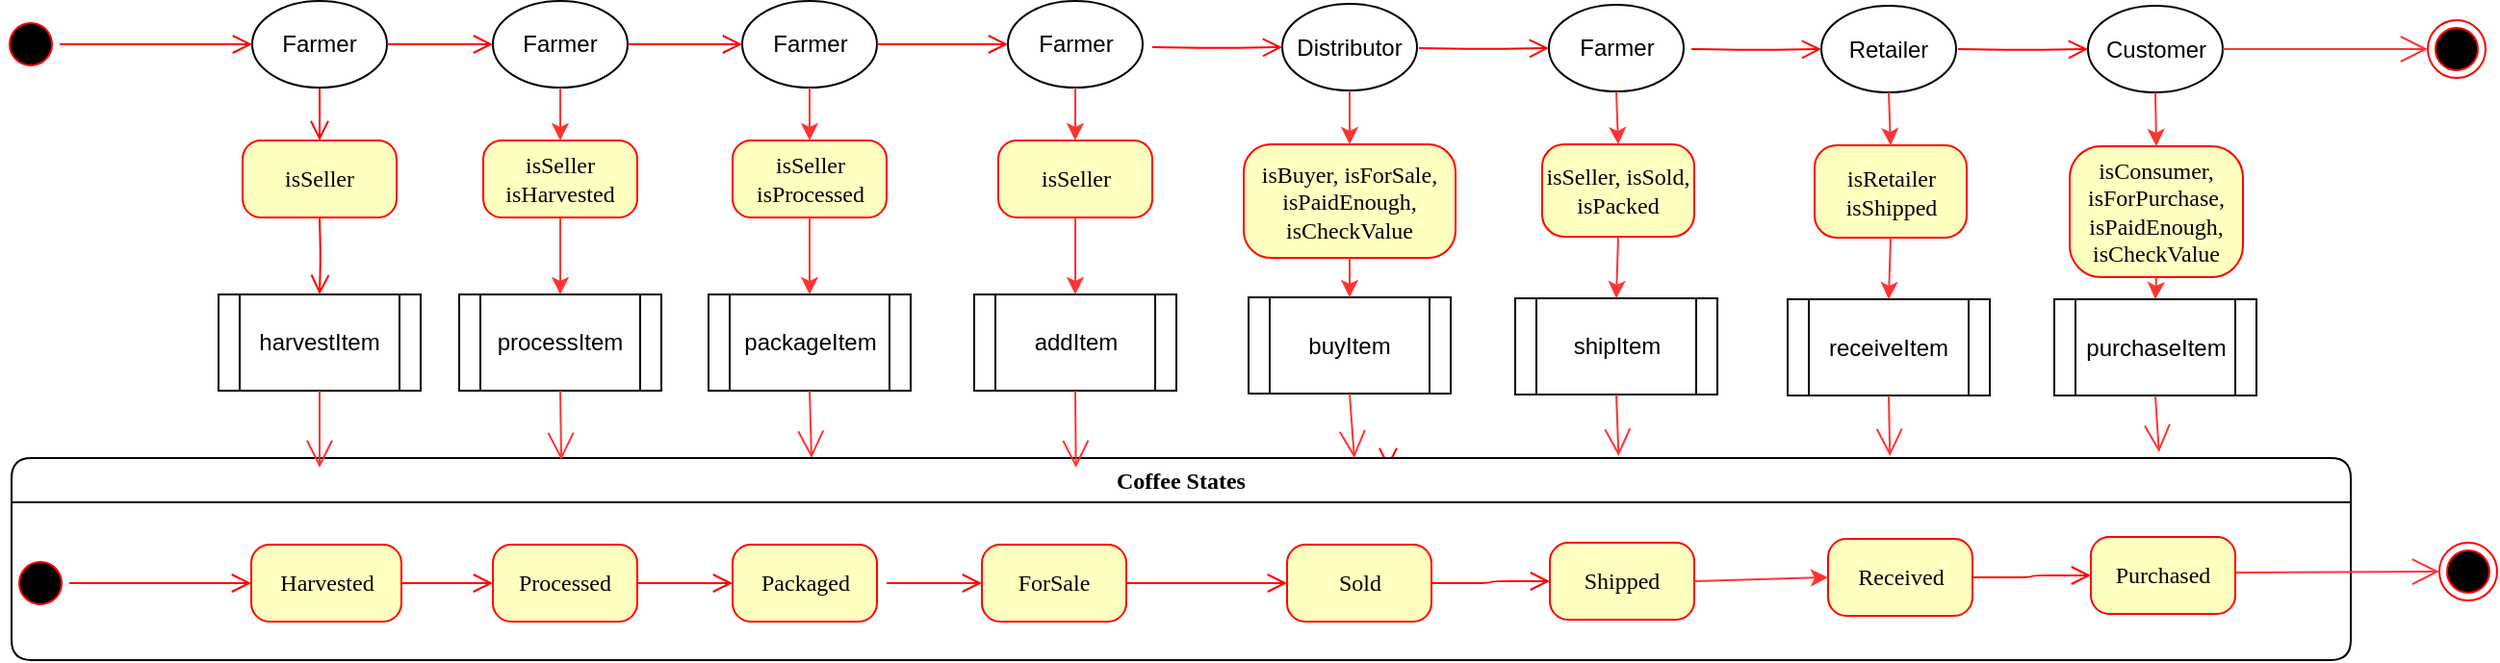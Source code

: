 <mxfile version="10.6.6" type="device"><diagram name="Page-1" id="58cdce13-f638-feb5-8d6f-7d28b1aa9fa0"><mxGraphModel dx="1678" dy="870" grid="1" gridSize="10" guides="1" tooltips="1" connect="1" arrows="1" fold="1" page="1" pageScale="1" pageWidth="1100" pageHeight="850" background="#ffffff" math="0" shadow="0"><root><mxCell id="0"/><mxCell id="1" parent="0"/><mxCell id="382b91b5511bd0f7-1" value="" style="ellipse;html=1;shape=startState;fillColor=#000000;strokeColor=#ff0000;rounded=1;shadow=0;comic=0;labelBackgroundColor=none;fontFamily=Verdana;fontSize=12;fontColor=#000000;align=center;direction=south;" parent="1" vertex="1"><mxGeometry x="130" y="135" width="30" height="30" as="geometry"/></mxCell><mxCell id="3cde6dad864a17aa-5" style="edgeStyle=elbowEdgeStyle;html=1;labelBackgroundColor=none;endArrow=open;endSize=8;strokeColor=#ff0000;fontFamily=Verdana;fontSize=12;align=left;" parent="1" source="2a3bc250acf0617d-7" edge="1"><mxGeometry relative="1" as="geometry"><mxPoint x="850" y="370" as="targetPoint"/></mxGeometry></mxCell><mxCell id="2a3bc250acf0617d-7" value="Coffee States" style="swimlane;whiteSpace=wrap;html=1;rounded=1;shadow=0;comic=0;labelBackgroundColor=none;strokeColor=#000000;strokeWidth=1;fillColor=#ffffff;fontFamily=Verdana;fontSize=12;fontColor=#000000;align=center;" parent="1" vertex="1"><mxGeometry x="135" y="365" width="1215" height="105" as="geometry"/></mxCell><mxCell id="3cde6dad864a17aa-10" style="edgeStyle=elbowEdgeStyle;html=1;labelBackgroundColor=none;endArrow=open;endSize=8;strokeColor=#ff0000;fontFamily=Verdana;fontSize=12;align=left;" parent="2a3bc250acf0617d-7" source="382b91b5511bd0f7-8" target="3cde6dad864a17aa-1" edge="1"><mxGeometry relative="1" as="geometry"/></mxCell><mxCell id="382b91b5511bd0f7-8" value="Harvested" style="rounded=1;whiteSpace=wrap;html=1;arcSize=24;fillColor=#ffffc0;strokeColor=#ff0000;shadow=0;comic=0;labelBackgroundColor=none;fontFamily=Verdana;fontSize=12;fontColor=#000000;align=center;" parent="2a3bc250acf0617d-7" vertex="1"><mxGeometry x="124.5" y="45" width="78" height="40" as="geometry"/></mxCell><mxCell id="3cde6dad864a17aa-9" style="edgeStyle=elbowEdgeStyle;html=1;labelBackgroundColor=none;endArrow=open;endSize=8;strokeColor=#ff0000;fontFamily=Verdana;fontSize=12;align=left;" parent="2a3bc250acf0617d-7" source="2a3bc250acf0617d-3" target="382b91b5511bd0f7-8" edge="1"><mxGeometry relative="1" as="geometry"/></mxCell><mxCell id="2a3bc250acf0617d-3" value="" style="ellipse;html=1;shape=startState;fillColor=#000000;strokeColor=#ff0000;rounded=1;shadow=0;comic=0;labelBackgroundColor=none;fontFamily=Verdana;fontSize=12;fontColor=#000000;align=center;direction=south;" parent="2a3bc250acf0617d-7" vertex="1"><mxGeometry y="50" width="30" height="30" as="geometry"/></mxCell><mxCell id="3cde6dad864a17aa-1" value="Processed" style="rounded=1;whiteSpace=wrap;html=1;arcSize=24;fillColor=#ffffc0;strokeColor=#ff0000;shadow=0;comic=0;labelBackgroundColor=none;fontFamily=Verdana;fontSize=12;fontColor=#000000;align=center;" parent="2a3bc250acf0617d-7" vertex="1"><mxGeometry x="250" y="45" width="75" height="40" as="geometry"/></mxCell><mxCell id="f07HhgixERfwCR2eYaK_-30" value="Packaged" style="rounded=1;whiteSpace=wrap;html=1;arcSize=24;fillColor=#ffffc0;strokeColor=#ff0000;shadow=0;comic=0;labelBackgroundColor=none;fontFamily=Verdana;fontSize=12;fontColor=#000000;align=center;" vertex="1" parent="2a3bc250acf0617d-7"><mxGeometry x="374.5" y="45" width="75" height="40" as="geometry"/></mxCell><mxCell id="f07HhgixERfwCR2eYaK_-31" style="edgeStyle=elbowEdgeStyle;html=1;labelBackgroundColor=none;endArrow=open;endSize=8;strokeColor=#ff0000;fontFamily=Verdana;fontSize=12;align=left;" edge="1" parent="2a3bc250acf0617d-7" source="3cde6dad864a17aa-1" target="f07HhgixERfwCR2eYaK_-30"><mxGeometry relative="1" as="geometry"><mxPoint x="460" y="430" as="sourcePoint"/><mxPoint x="720" y="460" as="targetPoint"/></mxGeometry></mxCell><mxCell id="f07HhgixERfwCR2eYaK_-39" value="ForSale" style="rounded=1;whiteSpace=wrap;html=1;arcSize=24;fillColor=#ffffc0;strokeColor=#ff0000;shadow=0;comic=0;labelBackgroundColor=none;fontFamily=Verdana;fontSize=12;fontColor=#000000;align=center;" vertex="1" parent="2a3bc250acf0617d-7"><mxGeometry x="504" y="45" width="75" height="40" as="geometry"/></mxCell><mxCell id="f07HhgixERfwCR2eYaK_-40" style="edgeStyle=elbowEdgeStyle;html=1;labelBackgroundColor=none;endArrow=open;endSize=8;strokeColor=#ff0000;fontFamily=Verdana;fontSize=12;align=left;" edge="1" parent="2a3bc250acf0617d-7" target="f07HhgixERfwCR2eYaK_-39"><mxGeometry relative="1" as="geometry"><mxPoint x="454.5" y="65" as="sourcePoint"/><mxPoint x="714.5" y="95" as="targetPoint"/></mxGeometry></mxCell><mxCell id="f07HhgixERfwCR2eYaK_-49" value="Sold" style="rounded=1;whiteSpace=wrap;html=1;arcSize=24;fillColor=#ffffc0;strokeColor=#ff0000;shadow=0;comic=0;labelBackgroundColor=none;fontFamily=Verdana;fontSize=12;fontColor=#000000;align=center;" vertex="1" parent="2a3bc250acf0617d-7"><mxGeometry x="662.5" y="45" width="75" height="40" as="geometry"/></mxCell><mxCell id="f07HhgixERfwCR2eYaK_-50" style="edgeStyle=elbowEdgeStyle;html=1;labelBackgroundColor=none;endArrow=open;endSize=8;strokeColor=#ff0000;fontFamily=Verdana;fontSize=12;align=left;exitX=1;exitY=0.5;exitDx=0;exitDy=0;" edge="1" parent="2a3bc250acf0617d-7" target="f07HhgixERfwCR2eYaK_-49" source="f07HhgixERfwCR2eYaK_-39"><mxGeometry relative="1" as="geometry"><mxPoint x="613" y="65" as="sourcePoint"/><mxPoint x="738" y="-270" as="targetPoint"/></mxGeometry></mxCell><mxCell id="f07HhgixERfwCR2eYaK_-57" value="Shipped" style="rounded=1;whiteSpace=wrap;html=1;arcSize=24;fillColor=#ffffc0;strokeColor=#ff0000;shadow=0;comic=0;labelBackgroundColor=none;fontFamily=Verdana;fontSize=12;fontColor=#000000;align=center;" vertex="1" parent="2a3bc250acf0617d-7"><mxGeometry x="799" y="44" width="75" height="40" as="geometry"/></mxCell><mxCell id="f07HhgixERfwCR2eYaK_-58" style="edgeStyle=elbowEdgeStyle;html=1;labelBackgroundColor=none;endArrow=open;endSize=8;strokeColor=#ff0000;fontFamily=Verdana;fontSize=12;align=left;exitX=1;exitY=0.5;exitDx=0;exitDy=0;entryX=0;entryY=0.5;entryDx=0;entryDy=0;" edge="1" parent="2a3bc250acf0617d-7" source="f07HhgixERfwCR2eYaK_-49" target="f07HhgixERfwCR2eYaK_-57"><mxGeometry relative="1" as="geometry"><mxPoint x="589" y="75" as="sourcePoint"/><mxPoint x="672.5" y="75" as="targetPoint"/></mxGeometry></mxCell><mxCell id="f07HhgixERfwCR2eYaK_-71" value="Received" style="rounded=1;whiteSpace=wrap;html=1;arcSize=24;fillColor=#ffffc0;strokeColor=#ff0000;shadow=0;comic=0;labelBackgroundColor=none;fontFamily=Verdana;fontSize=12;fontColor=#000000;align=center;" vertex="1" parent="2a3bc250acf0617d-7"><mxGeometry x="943.5" y="42" width="75" height="40" as="geometry"/></mxCell><mxCell id="f07HhgixERfwCR2eYaK_-73" value="Purchased" style="rounded=1;whiteSpace=wrap;html=1;arcSize=24;fillColor=#ffffc0;strokeColor=#ff0000;shadow=0;comic=0;labelBackgroundColor=none;fontFamily=Verdana;fontSize=12;fontColor=#000000;align=center;" vertex="1" parent="2a3bc250acf0617d-7"><mxGeometry x="1080" y="41" width="75" height="40" as="geometry"/></mxCell><mxCell id="f07HhgixERfwCR2eYaK_-74" style="edgeStyle=elbowEdgeStyle;html=1;labelBackgroundColor=none;endArrow=open;endSize=8;strokeColor=#ff0000;fontFamily=Verdana;fontSize=12;align=left;exitX=1;exitY=0.5;exitDx=0;exitDy=0;entryX=0;entryY=0.5;entryDx=0;entryDy=0;" edge="1" parent="2a3bc250acf0617d-7" source="f07HhgixERfwCR2eYaK_-71" target="f07HhgixERfwCR2eYaK_-73"><mxGeometry relative="1" as="geometry"><mxPoint x="735" y="-293" as="sourcePoint"/><mxPoint x="818.5" y="-293" as="targetPoint"/></mxGeometry></mxCell><mxCell id="f07HhgixERfwCR2eYaK_-76" value="" style="endArrow=classic;html=1;strokeColor=#FF3333;entryX=0;entryY=0.5;entryDx=0;entryDy=0;exitX=1;exitY=0.5;exitDx=0;exitDy=0;" edge="1" parent="2a3bc250acf0617d-7" source="f07HhgixERfwCR2eYaK_-57" target="f07HhgixERfwCR2eYaK_-71"><mxGeometry width="50" height="50" relative="1" as="geometry"><mxPoint x="585" y="175" as="sourcePoint"/><mxPoint x="635" y="125" as="targetPoint"/></mxGeometry></mxCell><mxCell id="2a3bc250acf0617d-13" style="edgeStyle=orthogonalEdgeStyle;html=1;exitX=0.5;exitY=1;entryX=0.5;entryY=0;labelBackgroundColor=none;endArrow=open;endSize=8;strokeColor=#ff0000;fontFamily=Verdana;fontSize=12;align=left;exitDx=0;exitDy=0;entryDx=0;entryDy=0;" parent="1" source="f07HhgixERfwCR2eYaK_-4" target="f07HhgixERfwCR2eYaK_-10" edge="1"><mxGeometry relative="1" as="geometry"><mxPoint x="360" y="340" as="sourcePoint"/></mxGeometry></mxCell><mxCell id="f07HhgixERfwCR2eYaK_-4" value="Farmer" style="ellipse;whiteSpace=wrap;html=1;" vertex="1" parent="1"><mxGeometry x="260" y="127.5" width="70" height="45" as="geometry"/></mxCell><mxCell id="f07HhgixERfwCR2eYaK_-5" value="Farmer" style="ellipse;whiteSpace=wrap;html=1;" vertex="1" parent="1"><mxGeometry x="385" y="127.5" width="70" height="45" as="geometry"/></mxCell><mxCell id="f07HhgixERfwCR2eYaK_-7" style="edgeStyle=orthogonalEdgeStyle;html=1;exitX=0.5;exitY=0;entryX=0;entryY=0.5;labelBackgroundColor=none;endArrow=open;endSize=8;strokeColor=#ff0000;fontFamily=Verdana;fontSize=12;align=left;exitDx=0;exitDy=0;entryDx=0;entryDy=0;" edge="1" parent="1" source="382b91b5511bd0f7-1" target="f07HhgixERfwCR2eYaK_-4"><mxGeometry relative="1" as="geometry"><mxPoint x="370" y="350" as="sourcePoint"/><mxPoint x="530" y="350" as="targetPoint"/></mxGeometry></mxCell><mxCell id="f07HhgixERfwCR2eYaK_-9" style="edgeStyle=orthogonalEdgeStyle;html=1;exitX=1;exitY=0.5;entryX=0;entryY=0.5;labelBackgroundColor=none;endArrow=open;endSize=8;strokeColor=#ff0000;fontFamily=Verdana;fontSize=12;align=left;exitDx=0;exitDy=0;entryDx=0;entryDy=0;" edge="1" parent="1" source="f07HhgixERfwCR2eYaK_-4" target="f07HhgixERfwCR2eYaK_-5"><mxGeometry relative="1" as="geometry"><mxPoint x="340" y="172" as="sourcePoint"/><mxPoint x="440" y="172" as="targetPoint"/></mxGeometry></mxCell><mxCell id="f07HhgixERfwCR2eYaK_-10" value="isSeller" style="rounded=1;whiteSpace=wrap;html=1;arcSize=24;fillColor=#ffffc0;strokeColor=#ff0000;shadow=0;comic=0;labelBackgroundColor=none;fontFamily=Verdana;fontSize=12;fontColor=#000000;align=center;" vertex="1" parent="1"><mxGeometry x="255" y="200" width="80" height="40" as="geometry"/></mxCell><mxCell id="f07HhgixERfwCR2eYaK_-11" value="harvestItem" style="shape=process;whiteSpace=wrap;html=1;backgroundOutline=1;" vertex="1" parent="1"><mxGeometry x="242.5" y="280" width="105" height="50" as="geometry"/></mxCell><mxCell id="f07HhgixERfwCR2eYaK_-12" style="edgeStyle=orthogonalEdgeStyle;html=1;entryX=0.5;entryY=0;labelBackgroundColor=none;endArrow=open;endSize=8;strokeColor=#ff0000;fontFamily=Verdana;fontSize=12;align=left;entryDx=0;entryDy=0;" edge="1" parent="1" target="f07HhgixERfwCR2eYaK_-11"><mxGeometry relative="1" as="geometry"><mxPoint x="295" y="240" as="sourcePoint"/><mxPoint x="305" y="210" as="targetPoint"/></mxGeometry></mxCell><mxCell id="f07HhgixERfwCR2eYaK_-15" value="isSeller&lt;br&gt;isHarvested&lt;br&gt;" style="rounded=1;whiteSpace=wrap;html=1;arcSize=24;fillColor=#ffffc0;strokeColor=#ff0000;shadow=0;comic=0;labelBackgroundColor=none;fontFamily=Verdana;fontSize=12;fontColor=#000000;align=center;" vertex="1" parent="1"><mxGeometry x="380" y="200" width="80" height="40" as="geometry"/></mxCell><mxCell id="f07HhgixERfwCR2eYaK_-16" value="processItem" style="shape=process;whiteSpace=wrap;html=1;backgroundOutline=1;" vertex="1" parent="1"><mxGeometry x="367.5" y="280" width="105" height="50" as="geometry"/></mxCell><mxCell id="f07HhgixERfwCR2eYaK_-17" value="" style="endArrow=classic;html=1;exitX=0.5;exitY=1;exitDx=0;exitDy=0;entryX=0.5;entryY=0;entryDx=0;entryDy=0;strokeColor=#FF3333;" edge="1" parent="1" source="f07HhgixERfwCR2eYaK_-5" target="f07HhgixERfwCR2eYaK_-15"><mxGeometry width="50" height="50" relative="1" as="geometry"><mxPoint x="550" y="197.5" as="sourcePoint"/><mxPoint x="600" y="147.5" as="targetPoint"/></mxGeometry></mxCell><mxCell id="f07HhgixERfwCR2eYaK_-18" value="" style="endArrow=classic;html=1;exitX=0.5;exitY=1;exitDx=0;exitDy=0;entryX=0.5;entryY=0;entryDx=0;entryDy=0;strokeColor=#FF3333;" edge="1" parent="1" source="f07HhgixERfwCR2eYaK_-15" target="f07HhgixERfwCR2eYaK_-16"><mxGeometry width="50" height="50" relative="1" as="geometry"><mxPoint x="430" y="183" as="sourcePoint"/><mxPoint x="430" y="210" as="targetPoint"/></mxGeometry></mxCell><mxCell id="f07HhgixERfwCR2eYaK_-22" value="Farmer" style="ellipse;whiteSpace=wrap;html=1;" vertex="1" parent="1"><mxGeometry x="514.5" y="127.5" width="70" height="45" as="geometry"/></mxCell><mxCell id="f07HhgixERfwCR2eYaK_-23" value="isSeller&lt;br&gt;isProcessed&lt;br&gt;" style="rounded=1;whiteSpace=wrap;html=1;arcSize=24;fillColor=#ffffc0;strokeColor=#ff0000;shadow=0;comic=0;labelBackgroundColor=none;fontFamily=Verdana;fontSize=12;fontColor=#000000;align=center;" vertex="1" parent="1"><mxGeometry x="509.5" y="200" width="80" height="40" as="geometry"/></mxCell><mxCell id="f07HhgixERfwCR2eYaK_-24" value="packageItem" style="shape=process;whiteSpace=wrap;html=1;backgroundOutline=1;" vertex="1" parent="1"><mxGeometry x="497" y="280" width="105" height="50" as="geometry"/></mxCell><mxCell id="f07HhgixERfwCR2eYaK_-25" value="" style="endArrow=classic;html=1;exitX=0.5;exitY=1;exitDx=0;exitDy=0;entryX=0.5;entryY=0;entryDx=0;entryDy=0;strokeColor=#FF3333;" edge="1" parent="1" source="f07HhgixERfwCR2eYaK_-22" target="f07HhgixERfwCR2eYaK_-23"><mxGeometry width="50" height="50" relative="1" as="geometry"><mxPoint x="679.5" y="197.5" as="sourcePoint"/><mxPoint x="729.5" y="147.5" as="targetPoint"/></mxGeometry></mxCell><mxCell id="f07HhgixERfwCR2eYaK_-26" value="" style="endArrow=classic;html=1;exitX=0.5;exitY=1;exitDx=0;exitDy=0;entryX=0.5;entryY=0;entryDx=0;entryDy=0;strokeColor=#FF3333;" edge="1" parent="1" source="f07HhgixERfwCR2eYaK_-23" target="f07HhgixERfwCR2eYaK_-24"><mxGeometry width="50" height="50" relative="1" as="geometry"><mxPoint x="559.5" y="183" as="sourcePoint"/><mxPoint x="559.5" y="210" as="targetPoint"/></mxGeometry></mxCell><mxCell id="f07HhgixERfwCR2eYaK_-27" style="edgeStyle=orthogonalEdgeStyle;html=1;exitX=1;exitY=0.5;entryX=0;entryY=0.5;labelBackgroundColor=none;endArrow=open;endSize=8;strokeColor=#ff0000;fontFamily=Verdana;fontSize=12;align=left;exitDx=0;exitDy=0;entryDx=0;entryDy=0;" edge="1" parent="1" source="f07HhgixERfwCR2eYaK_-5" target="f07HhgixERfwCR2eYaK_-22"><mxGeometry relative="1" as="geometry"><mxPoint x="340" y="160" as="sourcePoint"/><mxPoint x="395" y="160" as="targetPoint"/></mxGeometry></mxCell><mxCell id="f07HhgixERfwCR2eYaK_-32" value="Farmer" style="ellipse;whiteSpace=wrap;html=1;" vertex="1" parent="1"><mxGeometry x="652.5" y="127.5" width="70" height="45" as="geometry"/></mxCell><mxCell id="f07HhgixERfwCR2eYaK_-33" value="isSeller&lt;br&gt;" style="rounded=1;whiteSpace=wrap;html=1;arcSize=24;fillColor=#ffffc0;strokeColor=#ff0000;shadow=0;comic=0;labelBackgroundColor=none;fontFamily=Verdana;fontSize=12;fontColor=#000000;align=center;" vertex="1" parent="1"><mxGeometry x="647.5" y="200" width="80" height="40" as="geometry"/></mxCell><mxCell id="f07HhgixERfwCR2eYaK_-34" value="addItem" style="shape=process;whiteSpace=wrap;html=1;backgroundOutline=1;" vertex="1" parent="1"><mxGeometry x="635" y="280" width="105" height="50" as="geometry"/></mxCell><mxCell id="f07HhgixERfwCR2eYaK_-35" value="" style="endArrow=classic;html=1;exitX=0.5;exitY=1;exitDx=0;exitDy=0;entryX=0.5;entryY=0;entryDx=0;entryDy=0;strokeColor=#FF3333;" edge="1" parent="1" source="f07HhgixERfwCR2eYaK_-32" target="f07HhgixERfwCR2eYaK_-33"><mxGeometry width="50" height="50" relative="1" as="geometry"><mxPoint x="817.5" y="197.5" as="sourcePoint"/><mxPoint x="867.5" y="147.5" as="targetPoint"/></mxGeometry></mxCell><mxCell id="f07HhgixERfwCR2eYaK_-36" value="" style="endArrow=classic;html=1;exitX=0.5;exitY=1;exitDx=0;exitDy=0;entryX=0.5;entryY=0;entryDx=0;entryDy=0;strokeColor=#FF3333;" edge="1" parent="1" source="f07HhgixERfwCR2eYaK_-33" target="f07HhgixERfwCR2eYaK_-34"><mxGeometry width="50" height="50" relative="1" as="geometry"><mxPoint x="697.5" y="183" as="sourcePoint"/><mxPoint x="697.5" y="210" as="targetPoint"/></mxGeometry></mxCell><mxCell id="f07HhgixERfwCR2eYaK_-38" style="edgeStyle=orthogonalEdgeStyle;html=1;entryX=0;entryY=0.5;labelBackgroundColor=none;endArrow=open;endSize=8;strokeColor=#ff0000;fontFamily=Verdana;fontSize=12;align=left;entryDx=0;entryDy=0;exitX=1;exitY=0.5;exitDx=0;exitDy=0;" edge="1" parent="1" source="f07HhgixERfwCR2eYaK_-22" target="f07HhgixERfwCR2eYaK_-32"><mxGeometry relative="1" as="geometry"><mxPoint x="590" y="150" as="sourcePoint"/><mxPoint x="525" y="160" as="targetPoint"/></mxGeometry></mxCell><mxCell id="f07HhgixERfwCR2eYaK_-43" value="Distributor" style="ellipse;whiteSpace=wrap;html=1;" vertex="1" parent="1"><mxGeometry x="795" y="129" width="70" height="45" as="geometry"/></mxCell><mxCell id="f07HhgixERfwCR2eYaK_-44" value="isBuyer, isForSale, isPaidEnough, isCheckValue&lt;br&gt;" style="rounded=1;whiteSpace=wrap;html=1;arcSize=24;fillColor=#ffffc0;strokeColor=#ff0000;shadow=0;comic=0;labelBackgroundColor=none;fontFamily=Verdana;fontSize=12;fontColor=#000000;align=center;" vertex="1" parent="1"><mxGeometry x="775" y="202" width="110" height="59" as="geometry"/></mxCell><mxCell id="f07HhgixERfwCR2eYaK_-45" value="buyItem" style="shape=process;whiteSpace=wrap;html=1;backgroundOutline=1;" vertex="1" parent="1"><mxGeometry x="777.5" y="281.5" width="105" height="50" as="geometry"/></mxCell><mxCell id="f07HhgixERfwCR2eYaK_-46" value="" style="endArrow=classic;html=1;exitX=0.5;exitY=1;exitDx=0;exitDy=0;entryX=0.5;entryY=0;entryDx=0;entryDy=0;strokeColor=#FF3333;" edge="1" parent="1" source="f07HhgixERfwCR2eYaK_-43" target="f07HhgixERfwCR2eYaK_-44"><mxGeometry width="50" height="50" relative="1" as="geometry"><mxPoint x="960" y="199" as="sourcePoint"/><mxPoint x="1010" y="149" as="targetPoint"/></mxGeometry></mxCell><mxCell id="f07HhgixERfwCR2eYaK_-47" value="" style="endArrow=classic;html=1;exitX=0.5;exitY=1;exitDx=0;exitDy=0;entryX=0.5;entryY=0;entryDx=0;entryDy=0;strokeColor=#FF3333;" edge="1" parent="1" source="f07HhgixERfwCR2eYaK_-44" target="f07HhgixERfwCR2eYaK_-45"><mxGeometry width="50" height="50" relative="1" as="geometry"><mxPoint x="840" y="184.5" as="sourcePoint"/><mxPoint x="840" y="211.5" as="targetPoint"/></mxGeometry></mxCell><mxCell id="f07HhgixERfwCR2eYaK_-48" style="edgeStyle=orthogonalEdgeStyle;html=1;entryX=0;entryY=0.5;labelBackgroundColor=none;endArrow=open;endSize=8;strokeColor=#ff0000;fontFamily=Verdana;fontSize=12;align=left;entryDx=0;entryDy=0;exitX=1;exitY=0.5;exitDx=0;exitDy=0;" edge="1" parent="1" target="f07HhgixERfwCR2eYaK_-43"><mxGeometry relative="1" as="geometry"><mxPoint x="727.5" y="151.5" as="sourcePoint"/><mxPoint x="667.5" y="161.5" as="targetPoint"/></mxGeometry></mxCell><mxCell id="f07HhgixERfwCR2eYaK_-51" value="Farmer" style="ellipse;whiteSpace=wrap;html=1;" vertex="1" parent="1"><mxGeometry x="933.5" y="129.5" width="70" height="45" as="geometry"/></mxCell><mxCell id="f07HhgixERfwCR2eYaK_-52" value="isSeller, isSold, isPacked&lt;br&gt;" style="rounded=1;whiteSpace=wrap;html=1;arcSize=24;fillColor=#ffffc0;strokeColor=#ff0000;shadow=0;comic=0;labelBackgroundColor=none;fontFamily=Verdana;fontSize=12;fontColor=#000000;align=center;" vertex="1" parent="1"><mxGeometry x="930" y="202" width="79" height="48" as="geometry"/></mxCell><mxCell id="f07HhgixERfwCR2eYaK_-53" value="shipItem" style="shape=process;whiteSpace=wrap;html=1;backgroundOutline=1;" vertex="1" parent="1"><mxGeometry x="916" y="282" width="105" height="50" as="geometry"/></mxCell><mxCell id="f07HhgixERfwCR2eYaK_-54" value="" style="endArrow=classic;html=1;exitX=0.5;exitY=1;exitDx=0;exitDy=0;entryX=0.5;entryY=0;entryDx=0;entryDy=0;strokeColor=#FF3333;" edge="1" parent="1" source="f07HhgixERfwCR2eYaK_-51" target="f07HhgixERfwCR2eYaK_-52"><mxGeometry width="50" height="50" relative="1" as="geometry"><mxPoint x="1098.5" y="199.5" as="sourcePoint"/><mxPoint x="1148.5" y="149.5" as="targetPoint"/></mxGeometry></mxCell><mxCell id="f07HhgixERfwCR2eYaK_-55" value="" style="endArrow=classic;html=1;exitX=0.5;exitY=1;exitDx=0;exitDy=0;entryX=0.5;entryY=0;entryDx=0;entryDy=0;strokeColor=#FF3333;" edge="1" parent="1" source="f07HhgixERfwCR2eYaK_-52" target="f07HhgixERfwCR2eYaK_-53"><mxGeometry width="50" height="50" relative="1" as="geometry"><mxPoint x="978.5" y="185" as="sourcePoint"/><mxPoint x="978.5" y="212" as="targetPoint"/></mxGeometry></mxCell><mxCell id="f07HhgixERfwCR2eYaK_-56" style="edgeStyle=orthogonalEdgeStyle;html=1;entryX=0;entryY=0.5;labelBackgroundColor=none;endArrow=open;endSize=8;strokeColor=#ff0000;fontFamily=Verdana;fontSize=12;align=left;entryDx=0;entryDy=0;exitX=1;exitY=0.5;exitDx=0;exitDy=0;" edge="1" parent="1" target="f07HhgixERfwCR2eYaK_-51"><mxGeometry relative="1" as="geometry"><mxPoint x="866" y="152" as="sourcePoint"/><mxPoint x="806" y="162" as="targetPoint"/></mxGeometry></mxCell><mxCell id="f07HhgixERfwCR2eYaK_-59" value="Retailer" style="ellipse;whiteSpace=wrap;html=1;" vertex="1" parent="1"><mxGeometry x="1075" y="130" width="70" height="45" as="geometry"/></mxCell><mxCell id="f07HhgixERfwCR2eYaK_-60" value="isRetailer&lt;br&gt;isShipped&lt;br&gt;" style="rounded=1;whiteSpace=wrap;html=1;arcSize=24;fillColor=#ffffc0;strokeColor=#ff0000;shadow=0;comic=0;labelBackgroundColor=none;fontFamily=Verdana;fontSize=12;fontColor=#000000;align=center;" vertex="1" parent="1"><mxGeometry x="1071.5" y="202.5" width="79" height="48" as="geometry"/></mxCell><mxCell id="f07HhgixERfwCR2eYaK_-61" value="receiveItem" style="shape=process;whiteSpace=wrap;html=1;backgroundOutline=1;" vertex="1" parent="1"><mxGeometry x="1057.5" y="282.5" width="105" height="50" as="geometry"/></mxCell><mxCell id="f07HhgixERfwCR2eYaK_-62" value="" style="endArrow=classic;html=1;exitX=0.5;exitY=1;exitDx=0;exitDy=0;entryX=0.5;entryY=0;entryDx=0;entryDy=0;strokeColor=#FF3333;" edge="1" parent="1" source="f07HhgixERfwCR2eYaK_-59" target="f07HhgixERfwCR2eYaK_-60"><mxGeometry width="50" height="50" relative="1" as="geometry"><mxPoint x="1240" y="200" as="sourcePoint"/><mxPoint x="1290" y="150" as="targetPoint"/></mxGeometry></mxCell><mxCell id="f07HhgixERfwCR2eYaK_-63" value="" style="endArrow=classic;html=1;exitX=0.5;exitY=1;exitDx=0;exitDy=0;entryX=0.5;entryY=0;entryDx=0;entryDy=0;strokeColor=#FF3333;" edge="1" parent="1" source="f07HhgixERfwCR2eYaK_-60" target="f07HhgixERfwCR2eYaK_-61"><mxGeometry width="50" height="50" relative="1" as="geometry"><mxPoint x="1120" y="185.5" as="sourcePoint"/><mxPoint x="1120" y="212.5" as="targetPoint"/></mxGeometry></mxCell><mxCell id="f07HhgixERfwCR2eYaK_-64" style="edgeStyle=orthogonalEdgeStyle;html=1;entryX=0;entryY=0.5;labelBackgroundColor=none;endArrow=open;endSize=8;strokeColor=#ff0000;fontFamily=Verdana;fontSize=12;align=left;entryDx=0;entryDy=0;exitX=1;exitY=0.5;exitDx=0;exitDy=0;" edge="1" parent="1" target="f07HhgixERfwCR2eYaK_-59"><mxGeometry relative="1" as="geometry"><mxPoint x="1007.5" y="152.5" as="sourcePoint"/><mxPoint x="947.5" y="162.5" as="targetPoint"/></mxGeometry></mxCell><mxCell id="f07HhgixERfwCR2eYaK_-65" value="Customer" style="ellipse;whiteSpace=wrap;html=1;" vertex="1" parent="1"><mxGeometry x="1213.5" y="130" width="70" height="45" as="geometry"/></mxCell><mxCell id="f07HhgixERfwCR2eYaK_-66" value="isConsumer,&lt;br&gt;isForPurchase,&lt;br&gt;isPaidEnough,&lt;br&gt;isCheckValue&lt;br&gt;" style="rounded=1;whiteSpace=wrap;html=1;arcSize=24;fillColor=#ffffc0;strokeColor=#ff0000;shadow=0;comic=0;labelBackgroundColor=none;fontFamily=Verdana;fontSize=12;fontColor=#000000;align=center;" vertex="1" parent="1"><mxGeometry x="1204" y="203" width="90" height="68" as="geometry"/></mxCell><mxCell id="f07HhgixERfwCR2eYaK_-67" value="purchaseItem" style="shape=process;whiteSpace=wrap;html=1;backgroundOutline=1;" vertex="1" parent="1"><mxGeometry x="1196" y="282.5" width="105" height="50" as="geometry"/></mxCell><mxCell id="f07HhgixERfwCR2eYaK_-68" value="" style="endArrow=classic;html=1;exitX=0.5;exitY=1;exitDx=0;exitDy=0;entryX=0.5;entryY=0;entryDx=0;entryDy=0;strokeColor=#FF3333;" edge="1" parent="1" source="f07HhgixERfwCR2eYaK_-65" target="f07HhgixERfwCR2eYaK_-66"><mxGeometry width="50" height="50" relative="1" as="geometry"><mxPoint x="1378.5" y="200" as="sourcePoint"/><mxPoint x="1428.5" y="150" as="targetPoint"/></mxGeometry></mxCell><mxCell id="f07HhgixERfwCR2eYaK_-69" value="" style="endArrow=classic;html=1;exitX=0.5;exitY=1;exitDx=0;exitDy=0;entryX=0.5;entryY=0;entryDx=0;entryDy=0;strokeColor=#FF3333;" edge="1" parent="1" source="f07HhgixERfwCR2eYaK_-66" target="f07HhgixERfwCR2eYaK_-67"><mxGeometry width="50" height="50" relative="1" as="geometry"><mxPoint x="1258.5" y="185.5" as="sourcePoint"/><mxPoint x="1258.5" y="212.5" as="targetPoint"/></mxGeometry></mxCell><mxCell id="f07HhgixERfwCR2eYaK_-70" style="edgeStyle=orthogonalEdgeStyle;html=1;entryX=0;entryY=0.5;labelBackgroundColor=none;endArrow=open;endSize=8;strokeColor=#ff0000;fontFamily=Verdana;fontSize=12;align=left;entryDx=0;entryDy=0;exitX=1;exitY=0.5;exitDx=0;exitDy=0;" edge="1" parent="1" target="f07HhgixERfwCR2eYaK_-65"><mxGeometry relative="1" as="geometry"><mxPoint x="1146" y="152.5" as="sourcePoint"/><mxPoint x="1086" y="162.5" as="targetPoint"/></mxGeometry></mxCell><mxCell id="f07HhgixERfwCR2eYaK_-77" value="" style="ellipse;html=1;shape=endState;fillColor=#000000;strokeColor=#ff0000;" vertex="1" parent="1"><mxGeometry x="1390" y="137.5" width="30" height="30" as="geometry"/></mxCell><mxCell id="f07HhgixERfwCR2eYaK_-79" value="" style="endArrow=open;endFill=1;endSize=12;html=1;strokeColor=#FF3333;entryX=0;entryY=0.5;entryDx=0;entryDy=0;exitX=1;exitY=0.5;exitDx=0;exitDy=0;" edge="1" parent="1" source="f07HhgixERfwCR2eYaK_-65" target="f07HhgixERfwCR2eYaK_-77"><mxGeometry width="160" relative="1" as="geometry"><mxPoint x="670" y="490" as="sourcePoint"/><mxPoint x="830" y="490" as="targetPoint"/></mxGeometry></mxCell><mxCell id="f07HhgixERfwCR2eYaK_-80" value="" style="ellipse;html=1;shape=endState;fillColor=#000000;strokeColor=#ff0000;" vertex="1" parent="1"><mxGeometry x="1396" y="409" width="30" height="30" as="geometry"/></mxCell><mxCell id="f07HhgixERfwCR2eYaK_-81" value="" style="endArrow=open;endFill=1;endSize=12;html=1;strokeColor=#FF3333;entryX=0;entryY=0.5;entryDx=0;entryDy=0;exitX=1;exitY=0.5;exitDx=0;exitDy=0;" edge="1" parent="1" target="f07HhgixERfwCR2eYaK_-80"><mxGeometry width="160" relative="1" as="geometry"><mxPoint x="1290" y="424.5" as="sourcePoint"/><mxPoint x="836" y="761.5" as="targetPoint"/></mxGeometry></mxCell><mxCell id="f07HhgixERfwCR2eYaK_-82" value="" style="endArrow=open;endFill=1;endSize=12;html=1;strokeColor=#FF3333;exitX=0.5;exitY=1;exitDx=0;exitDy=0;" edge="1" parent="1" source="f07HhgixERfwCR2eYaK_-11"><mxGeometry width="160" relative="1" as="geometry"><mxPoint x="130" y="490" as="sourcePoint"/><mxPoint x="295" y="370" as="targetPoint"/></mxGeometry></mxCell><mxCell id="f07HhgixERfwCR2eYaK_-83" value="" style="endArrow=open;endFill=1;endSize=12;html=1;strokeColor=#FF3333;exitX=0.5;exitY=1;exitDx=0;exitDy=0;entryX=0.235;entryY=0.01;entryDx=0;entryDy=0;entryPerimeter=0;" edge="1" parent="1" source="f07HhgixERfwCR2eYaK_-16" target="2a3bc250acf0617d-7"><mxGeometry width="160" relative="1" as="geometry"><mxPoint x="130" y="490" as="sourcePoint"/><mxPoint x="290" y="490" as="targetPoint"/></mxGeometry></mxCell><mxCell id="f07HhgixERfwCR2eYaK_-84" value="" style="endArrow=open;endFill=1;endSize=12;html=1;strokeColor=#FF3333;exitX=0.5;exitY=1;exitDx=0;exitDy=0;entryX=0.342;entryY=0;entryDx=0;entryDy=0;entryPerimeter=0;" edge="1" parent="1" source="f07HhgixERfwCR2eYaK_-24" target="2a3bc250acf0617d-7"><mxGeometry width="160" relative="1" as="geometry"><mxPoint x="130" y="490" as="sourcePoint"/><mxPoint x="290" y="490" as="targetPoint"/></mxGeometry></mxCell><mxCell id="f07HhgixERfwCR2eYaK_-85" value="" style="endArrow=open;endFill=1;endSize=12;html=1;strokeColor=#FF3333;exitX=0.5;exitY=1;exitDx=0;exitDy=0;entryX=0.455;entryY=0.048;entryDx=0;entryDy=0;entryPerimeter=0;" edge="1" parent="1" source="f07HhgixERfwCR2eYaK_-34" target="2a3bc250acf0617d-7"><mxGeometry width="160" relative="1" as="geometry"><mxPoint x="130" y="490" as="sourcePoint"/><mxPoint x="290" y="490" as="targetPoint"/></mxGeometry></mxCell><mxCell id="f07HhgixERfwCR2eYaK_-86" value="" style="endArrow=open;endFill=1;endSize=12;html=1;strokeColor=#FF3333;exitX=0.5;exitY=1;exitDx=0;exitDy=0;entryX=0.574;entryY=0;entryDx=0;entryDy=0;entryPerimeter=0;" edge="1" parent="1" source="f07HhgixERfwCR2eYaK_-45" target="2a3bc250acf0617d-7"><mxGeometry width="160" relative="1" as="geometry"><mxPoint x="130" y="490" as="sourcePoint"/><mxPoint x="290" y="490" as="targetPoint"/></mxGeometry></mxCell><mxCell id="f07HhgixERfwCR2eYaK_-87" value="" style="endArrow=open;endFill=1;endSize=12;html=1;strokeColor=#FF3333;exitX=0.5;exitY=1;exitDx=0;exitDy=0;entryX=0.687;entryY=-0.01;entryDx=0;entryDy=0;entryPerimeter=0;" edge="1" parent="1" source="f07HhgixERfwCR2eYaK_-53" target="2a3bc250acf0617d-7"><mxGeometry width="160" relative="1" as="geometry"><mxPoint x="130" y="490" as="sourcePoint"/><mxPoint x="290" y="490" as="targetPoint"/></mxGeometry></mxCell><mxCell id="f07HhgixERfwCR2eYaK_-88" value="" style="endArrow=open;endFill=1;endSize=12;html=1;strokeColor=#FF3333;exitX=0.5;exitY=1;exitDx=0;exitDy=0;entryX=0.803;entryY=-0.01;entryDx=0;entryDy=0;entryPerimeter=0;" edge="1" parent="1" source="f07HhgixERfwCR2eYaK_-61" target="2a3bc250acf0617d-7"><mxGeometry width="160" relative="1" as="geometry"><mxPoint x="130" y="490" as="sourcePoint"/><mxPoint x="290" y="490" as="targetPoint"/></mxGeometry></mxCell><mxCell id="f07HhgixERfwCR2eYaK_-89" value="" style="endArrow=open;endFill=1;endSize=12;html=1;strokeColor=#FF3333;exitX=0.5;exitY=1;exitDx=0;exitDy=0;entryX=0.918;entryY=-0.029;entryDx=0;entryDy=0;entryPerimeter=0;" edge="1" parent="1" source="f07HhgixERfwCR2eYaK_-67" target="2a3bc250acf0617d-7"><mxGeometry width="160" relative="1" as="geometry"><mxPoint x="130" y="490" as="sourcePoint"/><mxPoint x="290" y="490" as="targetPoint"/></mxGeometry></mxCell></root></mxGraphModel></diagram></mxfile>